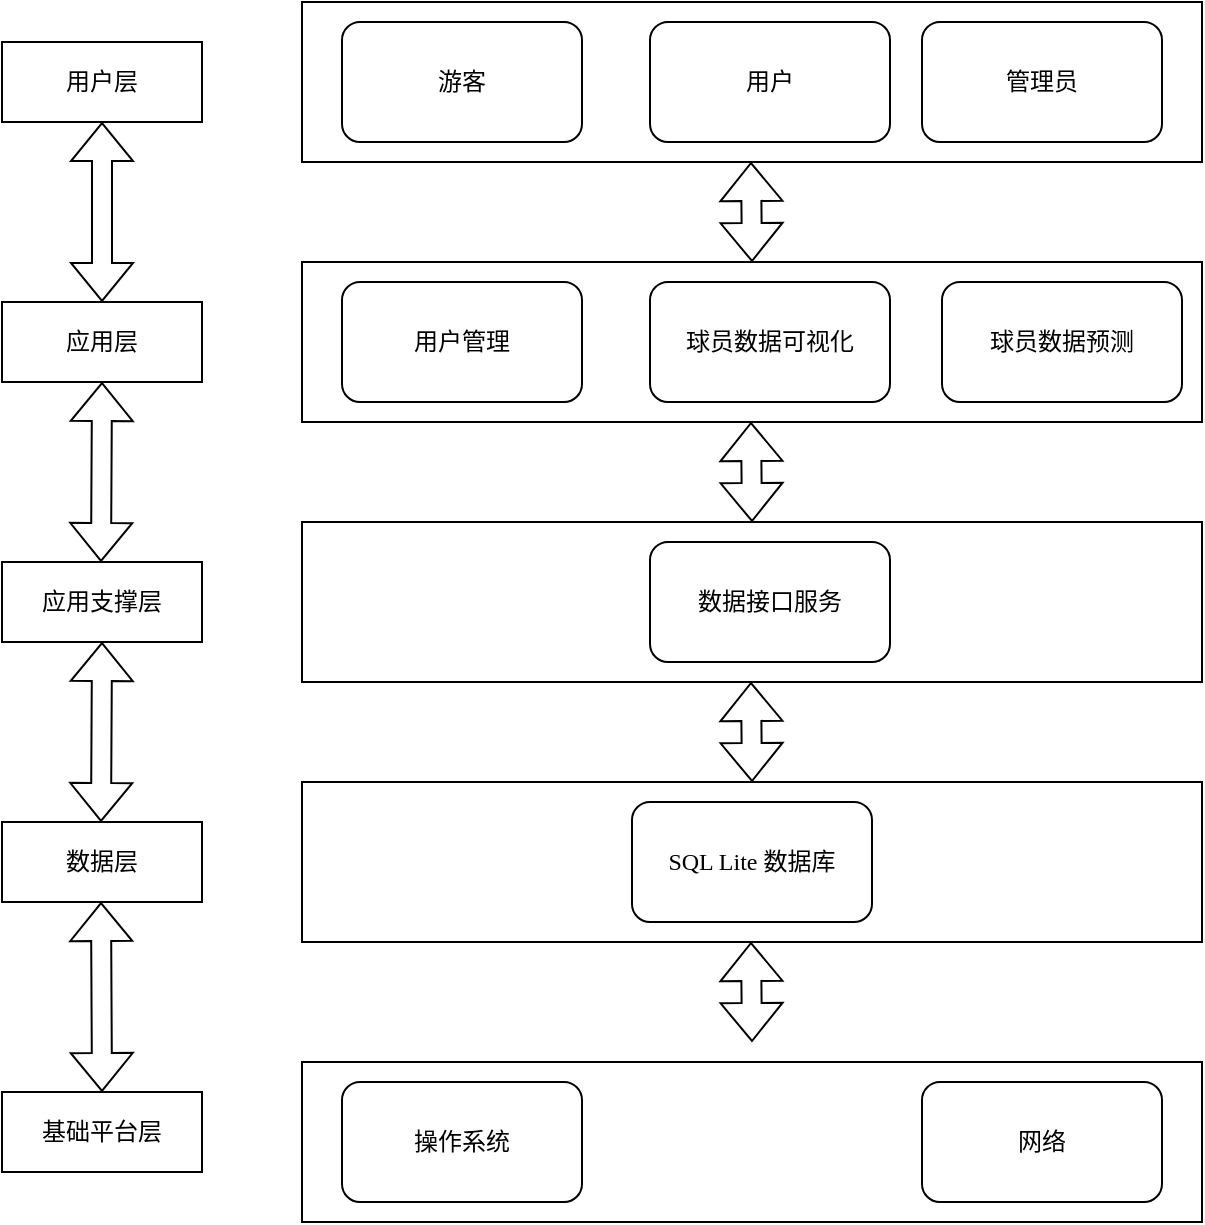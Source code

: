 <mxfile version="26.2.15">
  <diagram name="第 1 页" id="iF0qo_PaACfgguCYHerQ">
    <mxGraphModel dx="1205" dy="632" grid="1" gridSize="10" guides="1" tooltips="1" connect="1" arrows="1" fold="1" page="1" pageScale="1" pageWidth="827" pageHeight="1169" math="0" shadow="0">
      <root>
        <mxCell id="0" />
        <mxCell id="1" parent="0" />
        <mxCell id="ymYw9F6wkHom1ScVwdT8-1" value="&lt;font face=&quot;Times New Roman&quot;&gt;用户层&lt;/font&gt;" style="rounded=0;whiteSpace=wrap;html=1;" vertex="1" parent="1">
          <mxGeometry x="90" y="60" width="100" height="40" as="geometry" />
        </mxCell>
        <mxCell id="ymYw9F6wkHom1ScVwdT8-4" value="&lt;font face=&quot;Times New Roman&quot;&gt;应用层&lt;/font&gt;" style="rounded=0;whiteSpace=wrap;html=1;" vertex="1" parent="1">
          <mxGeometry x="90" y="190" width="100" height="40" as="geometry" />
        </mxCell>
        <mxCell id="ymYw9F6wkHom1ScVwdT8-5" value="" style="shape=flexArrow;endArrow=classic;startArrow=classic;html=1;rounded=0;entryX=0.5;entryY=1;entryDx=0;entryDy=0;" edge="1" parent="1" source="ymYw9F6wkHom1ScVwdT8-4" target="ymYw9F6wkHom1ScVwdT8-1">
          <mxGeometry width="100" height="100" relative="1" as="geometry">
            <mxPoint x="60" y="190" as="sourcePoint" />
            <mxPoint x="160" y="90" as="targetPoint" />
          </mxGeometry>
        </mxCell>
        <mxCell id="ymYw9F6wkHom1ScVwdT8-6" value="" style="shape=flexArrow;endArrow=classic;startArrow=classic;html=1;rounded=0;entryX=0.5;entryY=1;entryDx=0;entryDy=0;" edge="1" parent="1" target="ymYw9F6wkHom1ScVwdT8-4">
          <mxGeometry width="100" height="100" relative="1" as="geometry">
            <mxPoint x="139.5" y="320" as="sourcePoint" />
            <mxPoint x="139.5" y="240" as="targetPoint" />
          </mxGeometry>
        </mxCell>
        <mxCell id="ymYw9F6wkHom1ScVwdT8-7" value="应用支撑层" style="rounded=0;whiteSpace=wrap;html=1;" vertex="1" parent="1">
          <mxGeometry x="90" y="320" width="100" height="40" as="geometry" />
        </mxCell>
        <mxCell id="ymYw9F6wkHom1ScVwdT8-8" value="数据层" style="rounded=0;whiteSpace=wrap;html=1;" vertex="1" parent="1">
          <mxGeometry x="90" y="450" width="100" height="40" as="geometry" />
        </mxCell>
        <mxCell id="ymYw9F6wkHom1ScVwdT8-9" value="" style="shape=flexArrow;endArrow=classic;startArrow=classic;html=1;rounded=0;entryX=0.5;entryY=1;entryDx=0;entryDy=0;" edge="1" parent="1" target="ymYw9F6wkHom1ScVwdT8-7">
          <mxGeometry width="100" height="100" relative="1" as="geometry">
            <mxPoint x="139.5" y="450" as="sourcePoint" />
            <mxPoint x="139.5" y="370" as="targetPoint" />
          </mxGeometry>
        </mxCell>
        <mxCell id="ymYw9F6wkHom1ScVwdT8-10" value="基础平台层" style="rounded=0;whiteSpace=wrap;html=1;" vertex="1" parent="1">
          <mxGeometry x="90" y="585" width="100" height="40" as="geometry" />
        </mxCell>
        <mxCell id="ymYw9F6wkHom1ScVwdT8-11" value="" style="shape=flexArrow;endArrow=classic;startArrow=classic;html=1;rounded=0;entryX=0.5;entryY=1;entryDx=0;entryDy=0;exitX=0.5;exitY=0;exitDx=0;exitDy=0;" edge="1" parent="1" source="ymYw9F6wkHom1ScVwdT8-10">
          <mxGeometry width="100" height="100" relative="1" as="geometry">
            <mxPoint x="139.5" y="570" as="sourcePoint" />
            <mxPoint x="139.5" y="490" as="targetPoint" />
          </mxGeometry>
        </mxCell>
        <mxCell id="ymYw9F6wkHom1ScVwdT8-12" value="" style="rounded=0;whiteSpace=wrap;html=1;" vertex="1" parent="1">
          <mxGeometry x="240" y="40" width="450" height="80" as="geometry" />
        </mxCell>
        <mxCell id="ymYw9F6wkHom1ScVwdT8-13" value="&lt;font face=&quot;Times New Roman&quot;&gt;游客&lt;/font&gt;" style="rounded=1;whiteSpace=wrap;html=1;" vertex="1" parent="1">
          <mxGeometry x="260" y="50" width="120" height="60" as="geometry" />
        </mxCell>
        <mxCell id="ymYw9F6wkHom1ScVwdT8-14" value="用户" style="rounded=1;whiteSpace=wrap;html=1;" vertex="1" parent="1">
          <mxGeometry x="414" y="50" width="120" height="60" as="geometry" />
        </mxCell>
        <mxCell id="ymYw9F6wkHom1ScVwdT8-15" value="管理员" style="rounded=1;whiteSpace=wrap;html=1;" vertex="1" parent="1">
          <mxGeometry x="550" y="50" width="120" height="60" as="geometry" />
        </mxCell>
        <mxCell id="ymYw9F6wkHom1ScVwdT8-17" value="" style="rounded=0;whiteSpace=wrap;html=1;" vertex="1" parent="1">
          <mxGeometry x="240" y="170" width="450" height="80" as="geometry" />
        </mxCell>
        <mxCell id="ymYw9F6wkHom1ScVwdT8-18" value="用户管理" style="rounded=1;whiteSpace=wrap;html=1;" vertex="1" parent="1">
          <mxGeometry x="260" y="180" width="120" height="60" as="geometry" />
        </mxCell>
        <mxCell id="ymYw9F6wkHom1ScVwdT8-19" value="球员数据可视化" style="rounded=1;whiteSpace=wrap;html=1;" vertex="1" parent="1">
          <mxGeometry x="414" y="180" width="120" height="60" as="geometry" />
        </mxCell>
        <mxCell id="ymYw9F6wkHom1ScVwdT8-20" value="球员数据预测" style="rounded=1;whiteSpace=wrap;html=1;" vertex="1" parent="1">
          <mxGeometry x="560" y="180" width="120" height="60" as="geometry" />
        </mxCell>
        <mxCell id="ymYw9F6wkHom1ScVwdT8-21" value="" style="rounded=0;whiteSpace=wrap;html=1;" vertex="1" parent="1">
          <mxGeometry x="240" y="300" width="450" height="80" as="geometry" />
        </mxCell>
        <mxCell id="ymYw9F6wkHom1ScVwdT8-22" value="数据接口服务" style="rounded=1;whiteSpace=wrap;html=1;" vertex="1" parent="1">
          <mxGeometry x="414" y="310" width="120" height="60" as="geometry" />
        </mxCell>
        <mxCell id="ymYw9F6wkHom1ScVwdT8-23" value="" style="shape=flexArrow;endArrow=classic;startArrow=classic;html=1;rounded=0;" edge="1" parent="1">
          <mxGeometry width="100" height="100" relative="1" as="geometry">
            <mxPoint x="465" y="170" as="sourcePoint" />
            <mxPoint x="464.5" y="120" as="targetPoint" />
          </mxGeometry>
        </mxCell>
        <mxCell id="ymYw9F6wkHom1ScVwdT8-25" value="" style="shape=flexArrow;endArrow=classic;startArrow=classic;html=1;rounded=0;" edge="1" parent="1">
          <mxGeometry width="100" height="100" relative="1" as="geometry">
            <mxPoint x="465" y="300" as="sourcePoint" />
            <mxPoint x="464.5" y="250" as="targetPoint" />
          </mxGeometry>
        </mxCell>
        <mxCell id="ymYw9F6wkHom1ScVwdT8-26" value="" style="shape=flexArrow;endArrow=classic;startArrow=classic;html=1;rounded=0;" edge="1" parent="1">
          <mxGeometry width="100" height="100" relative="1" as="geometry">
            <mxPoint x="465" y="430" as="sourcePoint" />
            <mxPoint x="464.5" y="380" as="targetPoint" />
          </mxGeometry>
        </mxCell>
        <mxCell id="ymYw9F6wkHom1ScVwdT8-27" value="" style="rounded=0;whiteSpace=wrap;html=1;" vertex="1" parent="1">
          <mxGeometry x="240" y="430" width="450" height="80" as="geometry" />
        </mxCell>
        <mxCell id="ymYw9F6wkHom1ScVwdT8-28" value="&lt;font face=&quot;Times New Roman&quot;&gt;SQL Lite &lt;/font&gt;数据库" style="rounded=1;whiteSpace=wrap;html=1;" vertex="1" parent="1">
          <mxGeometry x="405" y="440" width="120" height="60" as="geometry" />
        </mxCell>
        <mxCell id="ymYw9F6wkHom1ScVwdT8-29" value="" style="rounded=0;whiteSpace=wrap;html=1;" vertex="1" parent="1">
          <mxGeometry x="240" y="570" width="450" height="80" as="geometry" />
        </mxCell>
        <mxCell id="ymYw9F6wkHom1ScVwdT8-30" value="" style="shape=flexArrow;endArrow=classic;startArrow=classic;html=1;rounded=0;" edge="1" parent="1">
          <mxGeometry width="100" height="100" relative="1" as="geometry">
            <mxPoint x="465" y="560" as="sourcePoint" />
            <mxPoint x="464.5" y="510" as="targetPoint" />
          </mxGeometry>
        </mxCell>
        <mxCell id="ymYw9F6wkHom1ScVwdT8-31" value="&lt;font face=&quot;Times New Roman&quot;&gt;操作系统&lt;/font&gt;" style="rounded=1;whiteSpace=wrap;html=1;" vertex="1" parent="1">
          <mxGeometry x="260" y="580" width="120" height="60" as="geometry" />
        </mxCell>
        <mxCell id="ymYw9F6wkHom1ScVwdT8-32" value="&lt;font face=&quot;Times New Roman&quot;&gt;网络&lt;/font&gt;" style="rounded=1;whiteSpace=wrap;html=1;" vertex="1" parent="1">
          <mxGeometry x="550" y="580" width="120" height="60" as="geometry" />
        </mxCell>
      </root>
    </mxGraphModel>
  </diagram>
</mxfile>
